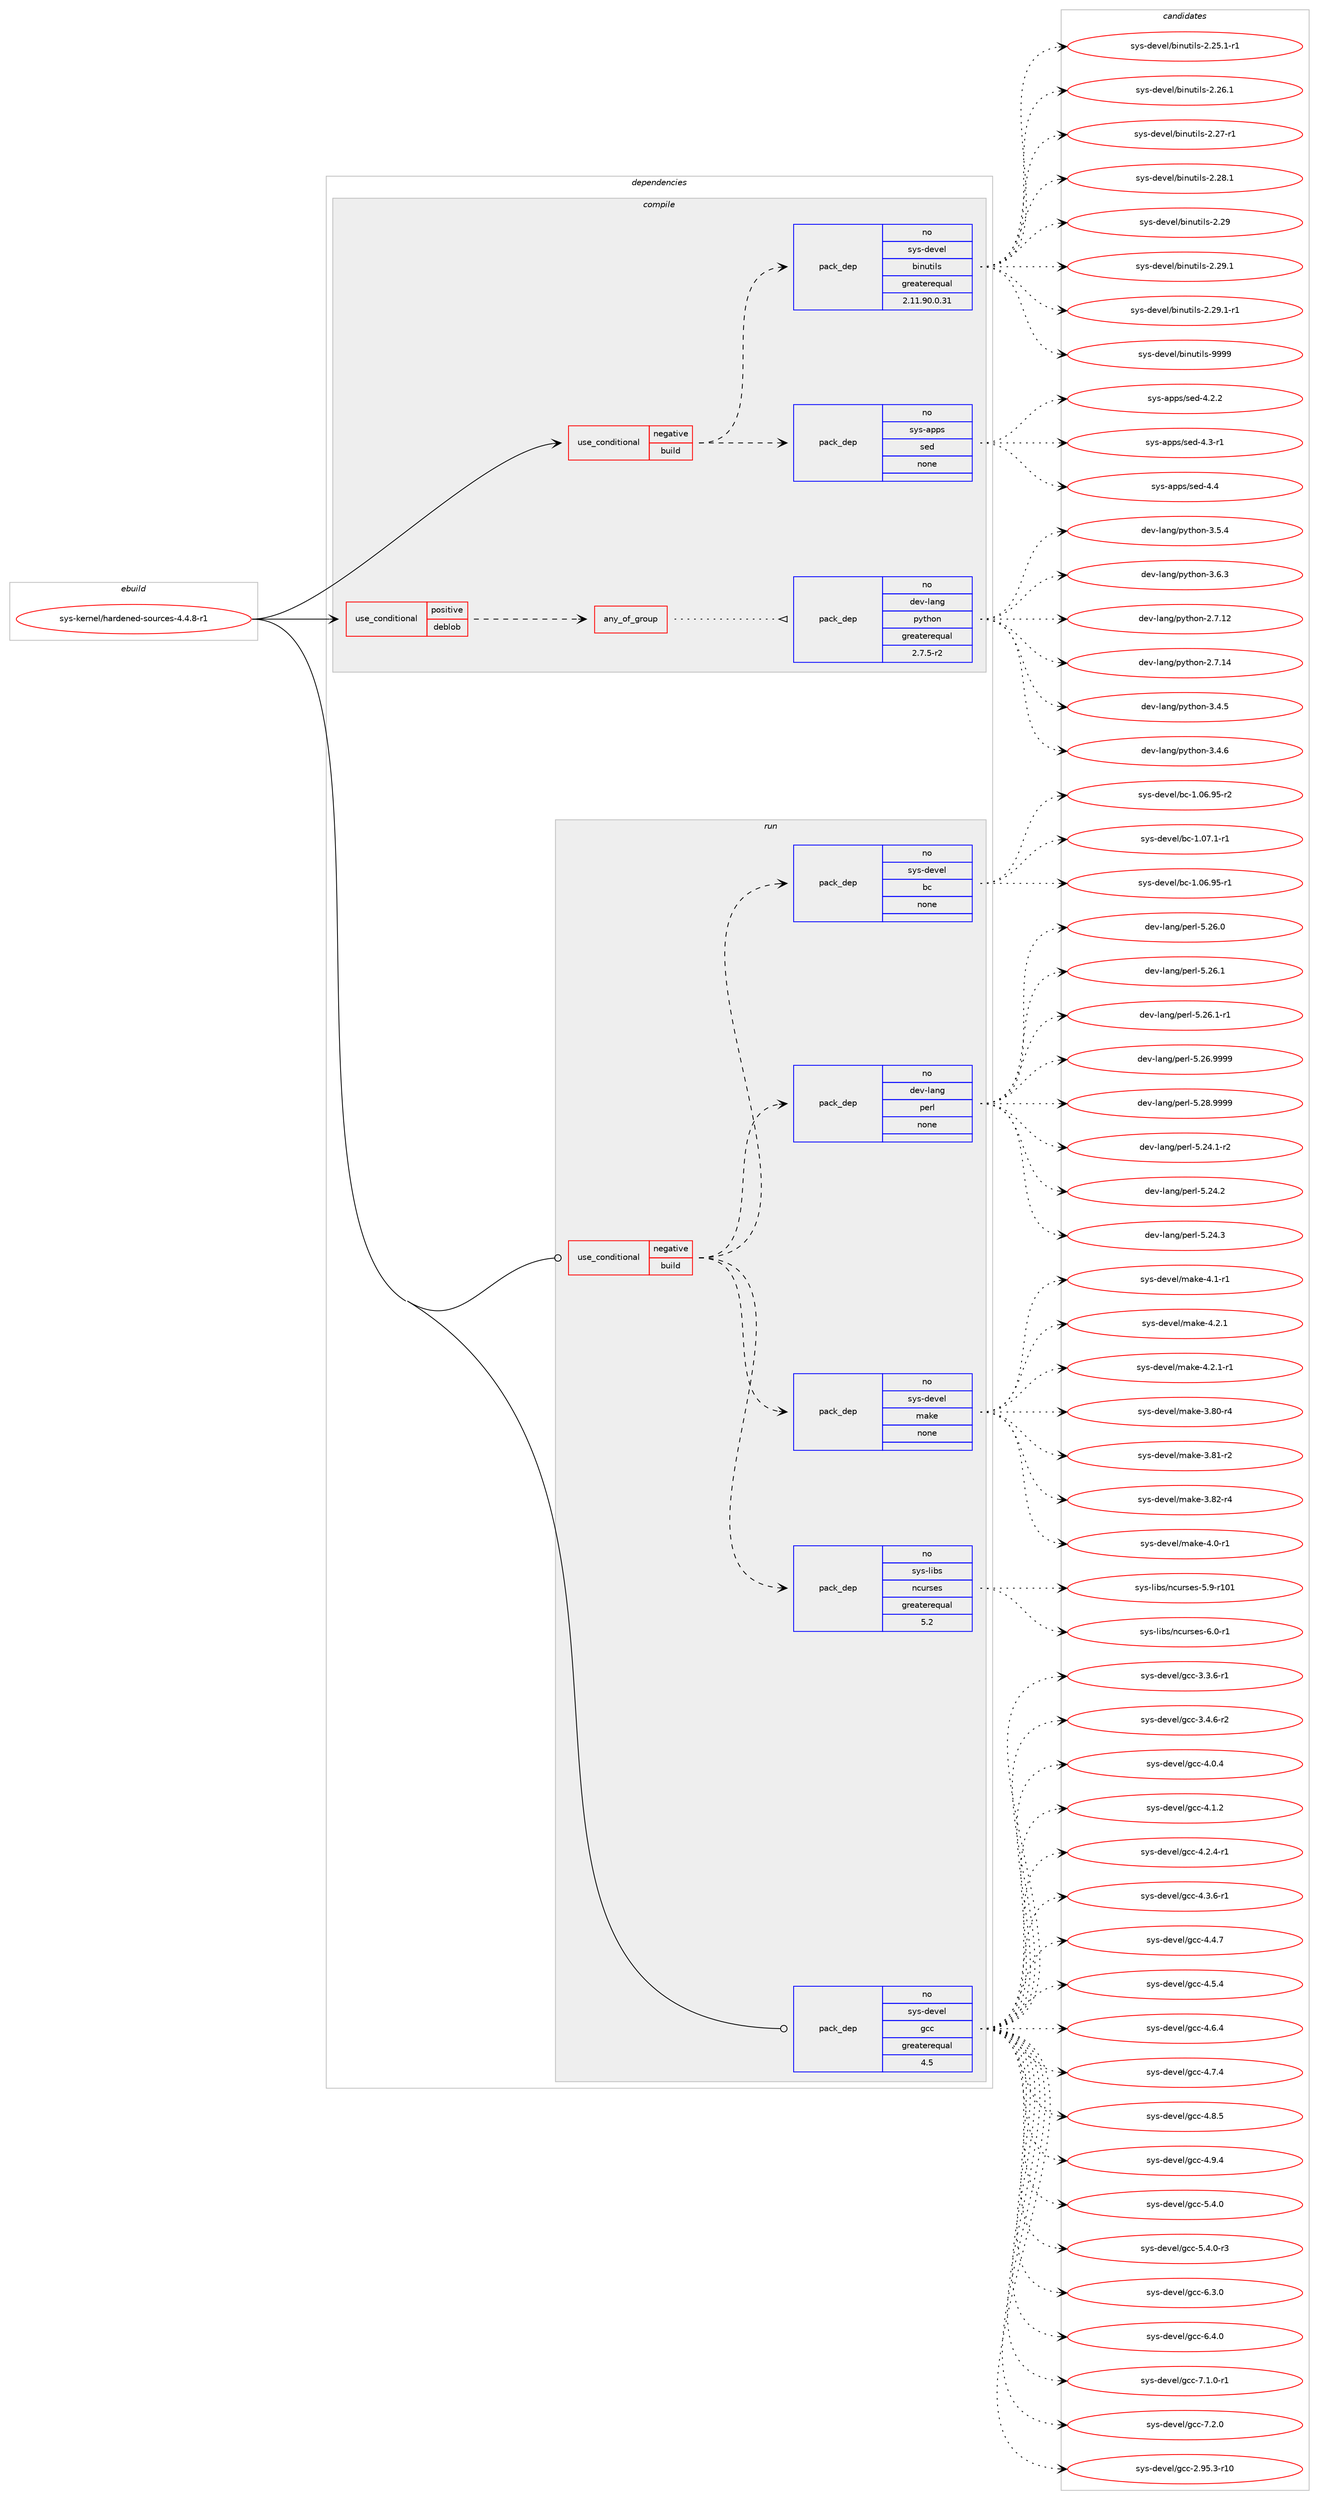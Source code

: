 digraph prolog {

# *************
# Graph options
# *************

newrank=true;
concentrate=true;
compound=true;
graph [rankdir=LR,fontname=Helvetica,fontsize=10,ranksep=1.5];#, ranksep=2.5, nodesep=0.2];
edge  [arrowhead=vee];
node  [fontname=Helvetica,fontsize=10];

# **********
# The ebuild
# **********

subgraph cluster_leftcol {
color=gray;
rank=same;
label=<<i>ebuild</i>>;
id [label="sys-kernel/hardened-sources-4.4.8-r1", color=red, width=4, href="../sys-kernel/hardened-sources-4.4.8-r1.svg"];
}

# ****************
# The dependencies
# ****************

subgraph cluster_midcol {
color=gray;
label=<<i>dependencies</i>>;
subgraph cluster_compile {
fillcolor="#eeeeee";
style=filled;
label=<<i>compile</i>>;
subgraph cond117720 {
dependency492097 [label=<<TABLE BORDER="0" CELLBORDER="1" CELLSPACING="0" CELLPADDING="4"><TR><TD ROWSPAN="3" CELLPADDING="10">use_conditional</TD></TR><TR><TD>negative</TD></TR><TR><TD>build</TD></TR></TABLE>>, shape=none, color=red];
subgraph pack365752 {
dependency492098 [label=<<TABLE BORDER="0" CELLBORDER="1" CELLSPACING="0" CELLPADDING="4" WIDTH="220"><TR><TD ROWSPAN="6" CELLPADDING="30">pack_dep</TD></TR><TR><TD WIDTH="110">no</TD></TR><TR><TD>sys-apps</TD></TR><TR><TD>sed</TD></TR><TR><TD>none</TD></TR><TR><TD></TD></TR></TABLE>>, shape=none, color=blue];
}
dependency492097:e -> dependency492098:w [weight=20,style="dashed",arrowhead="vee"];
subgraph pack365753 {
dependency492099 [label=<<TABLE BORDER="0" CELLBORDER="1" CELLSPACING="0" CELLPADDING="4" WIDTH="220"><TR><TD ROWSPAN="6" CELLPADDING="30">pack_dep</TD></TR><TR><TD WIDTH="110">no</TD></TR><TR><TD>sys-devel</TD></TR><TR><TD>binutils</TD></TR><TR><TD>greaterequal</TD></TR><TR><TD>2.11.90.0.31</TD></TR></TABLE>>, shape=none, color=blue];
}
dependency492097:e -> dependency492099:w [weight=20,style="dashed",arrowhead="vee"];
}
id:e -> dependency492097:w [weight=20,style="solid",arrowhead="vee"];
subgraph cond117721 {
dependency492100 [label=<<TABLE BORDER="0" CELLBORDER="1" CELLSPACING="0" CELLPADDING="4"><TR><TD ROWSPAN="3" CELLPADDING="10">use_conditional</TD></TR><TR><TD>positive</TD></TR><TR><TD>deblob</TD></TR></TABLE>>, shape=none, color=red];
subgraph any8323 {
dependency492101 [label=<<TABLE BORDER="0" CELLBORDER="1" CELLSPACING="0" CELLPADDING="4"><TR><TD CELLPADDING="10">any_of_group</TD></TR></TABLE>>, shape=none, color=red];subgraph pack365754 {
dependency492102 [label=<<TABLE BORDER="0" CELLBORDER="1" CELLSPACING="0" CELLPADDING="4" WIDTH="220"><TR><TD ROWSPAN="6" CELLPADDING="30">pack_dep</TD></TR><TR><TD WIDTH="110">no</TD></TR><TR><TD>dev-lang</TD></TR><TR><TD>python</TD></TR><TR><TD>greaterequal</TD></TR><TR><TD>2.7.5-r2</TD></TR></TABLE>>, shape=none, color=blue];
}
dependency492101:e -> dependency492102:w [weight=20,style="dotted",arrowhead="oinv"];
}
dependency492100:e -> dependency492101:w [weight=20,style="dashed",arrowhead="vee"];
}
id:e -> dependency492100:w [weight=20,style="solid",arrowhead="vee"];
}
subgraph cluster_compileandrun {
fillcolor="#eeeeee";
style=filled;
label=<<i>compile and run</i>>;
}
subgraph cluster_run {
fillcolor="#eeeeee";
style=filled;
label=<<i>run</i>>;
subgraph cond117722 {
dependency492103 [label=<<TABLE BORDER="0" CELLBORDER="1" CELLSPACING="0" CELLPADDING="4"><TR><TD ROWSPAN="3" CELLPADDING="10">use_conditional</TD></TR><TR><TD>negative</TD></TR><TR><TD>build</TD></TR></TABLE>>, shape=none, color=red];
subgraph pack365755 {
dependency492104 [label=<<TABLE BORDER="0" CELLBORDER="1" CELLSPACING="0" CELLPADDING="4" WIDTH="220"><TR><TD ROWSPAN="6" CELLPADDING="30">pack_dep</TD></TR><TR><TD WIDTH="110">no</TD></TR><TR><TD>sys-libs</TD></TR><TR><TD>ncurses</TD></TR><TR><TD>greaterequal</TD></TR><TR><TD>5.2</TD></TR></TABLE>>, shape=none, color=blue];
}
dependency492103:e -> dependency492104:w [weight=20,style="dashed",arrowhead="vee"];
subgraph pack365756 {
dependency492105 [label=<<TABLE BORDER="0" CELLBORDER="1" CELLSPACING="0" CELLPADDING="4" WIDTH="220"><TR><TD ROWSPAN="6" CELLPADDING="30">pack_dep</TD></TR><TR><TD WIDTH="110">no</TD></TR><TR><TD>sys-devel</TD></TR><TR><TD>make</TD></TR><TR><TD>none</TD></TR><TR><TD></TD></TR></TABLE>>, shape=none, color=blue];
}
dependency492103:e -> dependency492105:w [weight=20,style="dashed",arrowhead="vee"];
subgraph pack365757 {
dependency492106 [label=<<TABLE BORDER="0" CELLBORDER="1" CELLSPACING="0" CELLPADDING="4" WIDTH="220"><TR><TD ROWSPAN="6" CELLPADDING="30">pack_dep</TD></TR><TR><TD WIDTH="110">no</TD></TR><TR><TD>dev-lang</TD></TR><TR><TD>perl</TD></TR><TR><TD>none</TD></TR><TR><TD></TD></TR></TABLE>>, shape=none, color=blue];
}
dependency492103:e -> dependency492106:w [weight=20,style="dashed",arrowhead="vee"];
subgraph pack365758 {
dependency492107 [label=<<TABLE BORDER="0" CELLBORDER="1" CELLSPACING="0" CELLPADDING="4" WIDTH="220"><TR><TD ROWSPAN="6" CELLPADDING="30">pack_dep</TD></TR><TR><TD WIDTH="110">no</TD></TR><TR><TD>sys-devel</TD></TR><TR><TD>bc</TD></TR><TR><TD>none</TD></TR><TR><TD></TD></TR></TABLE>>, shape=none, color=blue];
}
dependency492103:e -> dependency492107:w [weight=20,style="dashed",arrowhead="vee"];
}
id:e -> dependency492103:w [weight=20,style="solid",arrowhead="odot"];
subgraph pack365759 {
dependency492108 [label=<<TABLE BORDER="0" CELLBORDER="1" CELLSPACING="0" CELLPADDING="4" WIDTH="220"><TR><TD ROWSPAN="6" CELLPADDING="30">pack_dep</TD></TR><TR><TD WIDTH="110">no</TD></TR><TR><TD>sys-devel</TD></TR><TR><TD>gcc</TD></TR><TR><TD>greaterequal</TD></TR><TR><TD>4.5</TD></TR></TABLE>>, shape=none, color=blue];
}
id:e -> dependency492108:w [weight=20,style="solid",arrowhead="odot"];
}
}

# **************
# The candidates
# **************

subgraph cluster_choices {
rank=same;
color=gray;
label=<<i>candidates</i>>;

subgraph choice365752 {
color=black;
nodesep=1;
choice115121115459711211211547115101100455246504650 [label="sys-apps/sed-4.2.2", color=red, width=4,href="../sys-apps/sed-4.2.2.svg"];
choice115121115459711211211547115101100455246514511449 [label="sys-apps/sed-4.3-r1", color=red, width=4,href="../sys-apps/sed-4.3-r1.svg"];
choice11512111545971121121154711510110045524652 [label="sys-apps/sed-4.4", color=red, width=4,href="../sys-apps/sed-4.4.svg"];
dependency492098:e -> choice115121115459711211211547115101100455246504650:w [style=dotted,weight="100"];
dependency492098:e -> choice115121115459711211211547115101100455246514511449:w [style=dotted,weight="100"];
dependency492098:e -> choice11512111545971121121154711510110045524652:w [style=dotted,weight="100"];
}
subgraph choice365753 {
color=black;
nodesep=1;
choice115121115451001011181011084798105110117116105108115455046505346494511449 [label="sys-devel/binutils-2.25.1-r1", color=red, width=4,href="../sys-devel/binutils-2.25.1-r1.svg"];
choice11512111545100101118101108479810511011711610510811545504650544649 [label="sys-devel/binutils-2.26.1", color=red, width=4,href="../sys-devel/binutils-2.26.1.svg"];
choice11512111545100101118101108479810511011711610510811545504650554511449 [label="sys-devel/binutils-2.27-r1", color=red, width=4,href="../sys-devel/binutils-2.27-r1.svg"];
choice11512111545100101118101108479810511011711610510811545504650564649 [label="sys-devel/binutils-2.28.1", color=red, width=4,href="../sys-devel/binutils-2.28.1.svg"];
choice1151211154510010111810110847981051101171161051081154550465057 [label="sys-devel/binutils-2.29", color=red, width=4,href="../sys-devel/binutils-2.29.svg"];
choice11512111545100101118101108479810511011711610510811545504650574649 [label="sys-devel/binutils-2.29.1", color=red, width=4,href="../sys-devel/binutils-2.29.1.svg"];
choice115121115451001011181011084798105110117116105108115455046505746494511449 [label="sys-devel/binutils-2.29.1-r1", color=red, width=4,href="../sys-devel/binutils-2.29.1-r1.svg"];
choice1151211154510010111810110847981051101171161051081154557575757 [label="sys-devel/binutils-9999", color=red, width=4,href="../sys-devel/binutils-9999.svg"];
dependency492099:e -> choice115121115451001011181011084798105110117116105108115455046505346494511449:w [style=dotted,weight="100"];
dependency492099:e -> choice11512111545100101118101108479810511011711610510811545504650544649:w [style=dotted,weight="100"];
dependency492099:e -> choice11512111545100101118101108479810511011711610510811545504650554511449:w [style=dotted,weight="100"];
dependency492099:e -> choice11512111545100101118101108479810511011711610510811545504650564649:w [style=dotted,weight="100"];
dependency492099:e -> choice1151211154510010111810110847981051101171161051081154550465057:w [style=dotted,weight="100"];
dependency492099:e -> choice11512111545100101118101108479810511011711610510811545504650574649:w [style=dotted,weight="100"];
dependency492099:e -> choice115121115451001011181011084798105110117116105108115455046505746494511449:w [style=dotted,weight="100"];
dependency492099:e -> choice1151211154510010111810110847981051101171161051081154557575757:w [style=dotted,weight="100"];
}
subgraph choice365754 {
color=black;
nodesep=1;
choice10010111845108971101034711212111610411111045504655464950 [label="dev-lang/python-2.7.12", color=red, width=4,href="../dev-lang/python-2.7.12.svg"];
choice10010111845108971101034711212111610411111045504655464952 [label="dev-lang/python-2.7.14", color=red, width=4,href="../dev-lang/python-2.7.14.svg"];
choice100101118451089711010347112121116104111110455146524653 [label="dev-lang/python-3.4.5", color=red, width=4,href="../dev-lang/python-3.4.5.svg"];
choice100101118451089711010347112121116104111110455146524654 [label="dev-lang/python-3.4.6", color=red, width=4,href="../dev-lang/python-3.4.6.svg"];
choice100101118451089711010347112121116104111110455146534652 [label="dev-lang/python-3.5.4", color=red, width=4,href="../dev-lang/python-3.5.4.svg"];
choice100101118451089711010347112121116104111110455146544651 [label="dev-lang/python-3.6.3", color=red, width=4,href="../dev-lang/python-3.6.3.svg"];
dependency492102:e -> choice10010111845108971101034711212111610411111045504655464950:w [style=dotted,weight="100"];
dependency492102:e -> choice10010111845108971101034711212111610411111045504655464952:w [style=dotted,weight="100"];
dependency492102:e -> choice100101118451089711010347112121116104111110455146524653:w [style=dotted,weight="100"];
dependency492102:e -> choice100101118451089711010347112121116104111110455146524654:w [style=dotted,weight="100"];
dependency492102:e -> choice100101118451089711010347112121116104111110455146534652:w [style=dotted,weight="100"];
dependency492102:e -> choice100101118451089711010347112121116104111110455146544651:w [style=dotted,weight="100"];
}
subgraph choice365755 {
color=black;
nodesep=1;
choice115121115451081059811547110991171141151011154553465745114494849 [label="sys-libs/ncurses-5.9-r101", color=red, width=4,href="../sys-libs/ncurses-5.9-r101.svg"];
choice11512111545108105981154711099117114115101115455446484511449 [label="sys-libs/ncurses-6.0-r1", color=red, width=4,href="../sys-libs/ncurses-6.0-r1.svg"];
dependency492104:e -> choice115121115451081059811547110991171141151011154553465745114494849:w [style=dotted,weight="100"];
dependency492104:e -> choice11512111545108105981154711099117114115101115455446484511449:w [style=dotted,weight="100"];
}
subgraph choice365756 {
color=black;
nodesep=1;
choice11512111545100101118101108471099710710145514656484511452 [label="sys-devel/make-3.80-r4", color=red, width=4,href="../sys-devel/make-3.80-r4.svg"];
choice11512111545100101118101108471099710710145514656494511450 [label="sys-devel/make-3.81-r2", color=red, width=4,href="../sys-devel/make-3.81-r2.svg"];
choice11512111545100101118101108471099710710145514656504511452 [label="sys-devel/make-3.82-r4", color=red, width=4,href="../sys-devel/make-3.82-r4.svg"];
choice115121115451001011181011084710997107101455246484511449 [label="sys-devel/make-4.0-r1", color=red, width=4,href="../sys-devel/make-4.0-r1.svg"];
choice115121115451001011181011084710997107101455246494511449 [label="sys-devel/make-4.1-r1", color=red, width=4,href="../sys-devel/make-4.1-r1.svg"];
choice115121115451001011181011084710997107101455246504649 [label="sys-devel/make-4.2.1", color=red, width=4,href="../sys-devel/make-4.2.1.svg"];
choice1151211154510010111810110847109971071014552465046494511449 [label="sys-devel/make-4.2.1-r1", color=red, width=4,href="../sys-devel/make-4.2.1-r1.svg"];
dependency492105:e -> choice11512111545100101118101108471099710710145514656484511452:w [style=dotted,weight="100"];
dependency492105:e -> choice11512111545100101118101108471099710710145514656494511450:w [style=dotted,weight="100"];
dependency492105:e -> choice11512111545100101118101108471099710710145514656504511452:w [style=dotted,weight="100"];
dependency492105:e -> choice115121115451001011181011084710997107101455246484511449:w [style=dotted,weight="100"];
dependency492105:e -> choice115121115451001011181011084710997107101455246494511449:w [style=dotted,weight="100"];
dependency492105:e -> choice115121115451001011181011084710997107101455246504649:w [style=dotted,weight="100"];
dependency492105:e -> choice1151211154510010111810110847109971071014552465046494511449:w [style=dotted,weight="100"];
}
subgraph choice365757 {
color=black;
nodesep=1;
choice100101118451089711010347112101114108455346505246494511450 [label="dev-lang/perl-5.24.1-r2", color=red, width=4,href="../dev-lang/perl-5.24.1-r2.svg"];
choice10010111845108971101034711210111410845534650524650 [label="dev-lang/perl-5.24.2", color=red, width=4,href="../dev-lang/perl-5.24.2.svg"];
choice10010111845108971101034711210111410845534650524651 [label="dev-lang/perl-5.24.3", color=red, width=4,href="../dev-lang/perl-5.24.3.svg"];
choice10010111845108971101034711210111410845534650544648 [label="dev-lang/perl-5.26.0", color=red, width=4,href="../dev-lang/perl-5.26.0.svg"];
choice10010111845108971101034711210111410845534650544649 [label="dev-lang/perl-5.26.1", color=red, width=4,href="../dev-lang/perl-5.26.1.svg"];
choice100101118451089711010347112101114108455346505446494511449 [label="dev-lang/perl-5.26.1-r1", color=red, width=4,href="../dev-lang/perl-5.26.1-r1.svg"];
choice10010111845108971101034711210111410845534650544657575757 [label="dev-lang/perl-5.26.9999", color=red, width=4,href="../dev-lang/perl-5.26.9999.svg"];
choice10010111845108971101034711210111410845534650564657575757 [label="dev-lang/perl-5.28.9999", color=red, width=4,href="../dev-lang/perl-5.28.9999.svg"];
dependency492106:e -> choice100101118451089711010347112101114108455346505246494511450:w [style=dotted,weight="100"];
dependency492106:e -> choice10010111845108971101034711210111410845534650524650:w [style=dotted,weight="100"];
dependency492106:e -> choice10010111845108971101034711210111410845534650524651:w [style=dotted,weight="100"];
dependency492106:e -> choice10010111845108971101034711210111410845534650544648:w [style=dotted,weight="100"];
dependency492106:e -> choice10010111845108971101034711210111410845534650544649:w [style=dotted,weight="100"];
dependency492106:e -> choice100101118451089711010347112101114108455346505446494511449:w [style=dotted,weight="100"];
dependency492106:e -> choice10010111845108971101034711210111410845534650544657575757:w [style=dotted,weight="100"];
dependency492106:e -> choice10010111845108971101034711210111410845534650564657575757:w [style=dotted,weight="100"];
}
subgraph choice365758 {
color=black;
nodesep=1;
choice1151211154510010111810110847989945494648544657534511449 [label="sys-devel/bc-1.06.95-r1", color=red, width=4,href="../sys-devel/bc-1.06.95-r1.svg"];
choice1151211154510010111810110847989945494648544657534511450 [label="sys-devel/bc-1.06.95-r2", color=red, width=4,href="../sys-devel/bc-1.06.95-r2.svg"];
choice11512111545100101118101108479899454946485546494511449 [label="sys-devel/bc-1.07.1-r1", color=red, width=4,href="../sys-devel/bc-1.07.1-r1.svg"];
dependency492107:e -> choice1151211154510010111810110847989945494648544657534511449:w [style=dotted,weight="100"];
dependency492107:e -> choice1151211154510010111810110847989945494648544657534511450:w [style=dotted,weight="100"];
dependency492107:e -> choice11512111545100101118101108479899454946485546494511449:w [style=dotted,weight="100"];
}
subgraph choice365759 {
color=black;
nodesep=1;
choice1151211154510010111810110847103999945504657534651451144948 [label="sys-devel/gcc-2.95.3-r10", color=red, width=4,href="../sys-devel/gcc-2.95.3-r10.svg"];
choice115121115451001011181011084710399994551465146544511449 [label="sys-devel/gcc-3.3.6-r1", color=red, width=4,href="../sys-devel/gcc-3.3.6-r1.svg"];
choice115121115451001011181011084710399994551465246544511450 [label="sys-devel/gcc-3.4.6-r2", color=red, width=4,href="../sys-devel/gcc-3.4.6-r2.svg"];
choice11512111545100101118101108471039999455246484652 [label="sys-devel/gcc-4.0.4", color=red, width=4,href="../sys-devel/gcc-4.0.4.svg"];
choice11512111545100101118101108471039999455246494650 [label="sys-devel/gcc-4.1.2", color=red, width=4,href="../sys-devel/gcc-4.1.2.svg"];
choice115121115451001011181011084710399994552465046524511449 [label="sys-devel/gcc-4.2.4-r1", color=red, width=4,href="../sys-devel/gcc-4.2.4-r1.svg"];
choice115121115451001011181011084710399994552465146544511449 [label="sys-devel/gcc-4.3.6-r1", color=red, width=4,href="../sys-devel/gcc-4.3.6-r1.svg"];
choice11512111545100101118101108471039999455246524655 [label="sys-devel/gcc-4.4.7", color=red, width=4,href="../sys-devel/gcc-4.4.7.svg"];
choice11512111545100101118101108471039999455246534652 [label="sys-devel/gcc-4.5.4", color=red, width=4,href="../sys-devel/gcc-4.5.4.svg"];
choice11512111545100101118101108471039999455246544652 [label="sys-devel/gcc-4.6.4", color=red, width=4,href="../sys-devel/gcc-4.6.4.svg"];
choice11512111545100101118101108471039999455246554652 [label="sys-devel/gcc-4.7.4", color=red, width=4,href="../sys-devel/gcc-4.7.4.svg"];
choice11512111545100101118101108471039999455246564653 [label="sys-devel/gcc-4.8.5", color=red, width=4,href="../sys-devel/gcc-4.8.5.svg"];
choice11512111545100101118101108471039999455246574652 [label="sys-devel/gcc-4.9.4", color=red, width=4,href="../sys-devel/gcc-4.9.4.svg"];
choice11512111545100101118101108471039999455346524648 [label="sys-devel/gcc-5.4.0", color=red, width=4,href="../sys-devel/gcc-5.4.0.svg"];
choice115121115451001011181011084710399994553465246484511451 [label="sys-devel/gcc-5.4.0-r3", color=red, width=4,href="../sys-devel/gcc-5.4.0-r3.svg"];
choice11512111545100101118101108471039999455446514648 [label="sys-devel/gcc-6.3.0", color=red, width=4,href="../sys-devel/gcc-6.3.0.svg"];
choice11512111545100101118101108471039999455446524648 [label="sys-devel/gcc-6.4.0", color=red, width=4,href="../sys-devel/gcc-6.4.0.svg"];
choice115121115451001011181011084710399994555464946484511449 [label="sys-devel/gcc-7.1.0-r1", color=red, width=4,href="../sys-devel/gcc-7.1.0-r1.svg"];
choice11512111545100101118101108471039999455546504648 [label="sys-devel/gcc-7.2.0", color=red, width=4,href="../sys-devel/gcc-7.2.0.svg"];
dependency492108:e -> choice1151211154510010111810110847103999945504657534651451144948:w [style=dotted,weight="100"];
dependency492108:e -> choice115121115451001011181011084710399994551465146544511449:w [style=dotted,weight="100"];
dependency492108:e -> choice115121115451001011181011084710399994551465246544511450:w [style=dotted,weight="100"];
dependency492108:e -> choice11512111545100101118101108471039999455246484652:w [style=dotted,weight="100"];
dependency492108:e -> choice11512111545100101118101108471039999455246494650:w [style=dotted,weight="100"];
dependency492108:e -> choice115121115451001011181011084710399994552465046524511449:w [style=dotted,weight="100"];
dependency492108:e -> choice115121115451001011181011084710399994552465146544511449:w [style=dotted,weight="100"];
dependency492108:e -> choice11512111545100101118101108471039999455246524655:w [style=dotted,weight="100"];
dependency492108:e -> choice11512111545100101118101108471039999455246534652:w [style=dotted,weight="100"];
dependency492108:e -> choice11512111545100101118101108471039999455246544652:w [style=dotted,weight="100"];
dependency492108:e -> choice11512111545100101118101108471039999455246554652:w [style=dotted,weight="100"];
dependency492108:e -> choice11512111545100101118101108471039999455246564653:w [style=dotted,weight="100"];
dependency492108:e -> choice11512111545100101118101108471039999455246574652:w [style=dotted,weight="100"];
dependency492108:e -> choice11512111545100101118101108471039999455346524648:w [style=dotted,weight="100"];
dependency492108:e -> choice115121115451001011181011084710399994553465246484511451:w [style=dotted,weight="100"];
dependency492108:e -> choice11512111545100101118101108471039999455446514648:w [style=dotted,weight="100"];
dependency492108:e -> choice11512111545100101118101108471039999455446524648:w [style=dotted,weight="100"];
dependency492108:e -> choice115121115451001011181011084710399994555464946484511449:w [style=dotted,weight="100"];
dependency492108:e -> choice11512111545100101118101108471039999455546504648:w [style=dotted,weight="100"];
}
}

}
